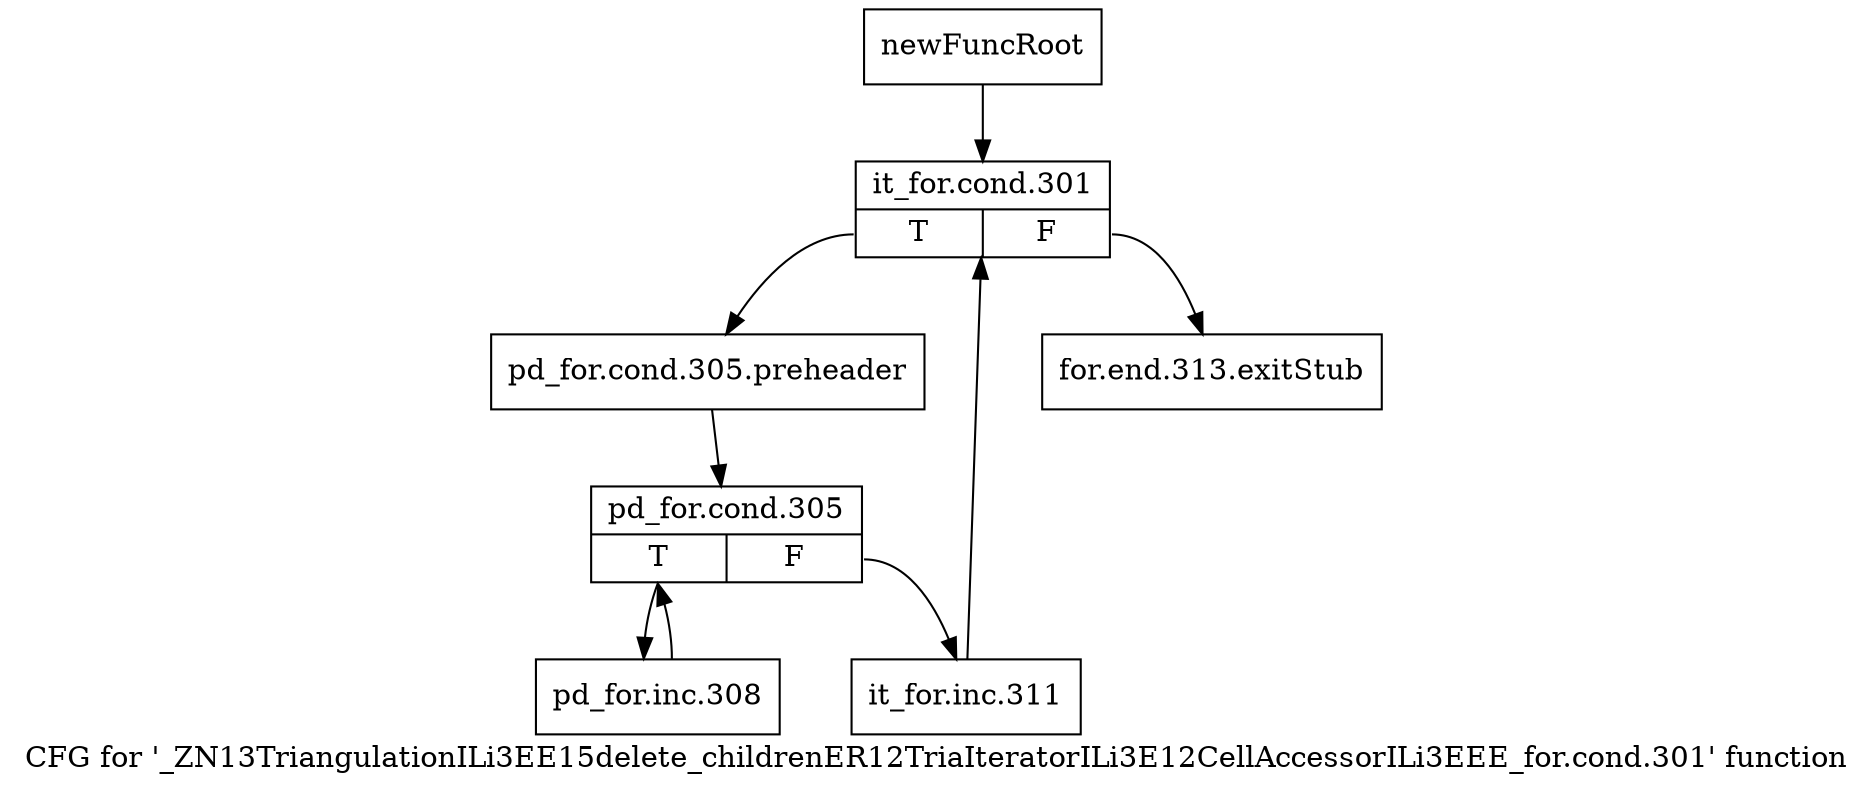 digraph "CFG for '_ZN13TriangulationILi3EE15delete_childrenER12TriaIteratorILi3E12CellAccessorILi3EEE_for.cond.301' function" {
	label="CFG for '_ZN13TriangulationILi3EE15delete_childrenER12TriaIteratorILi3E12CellAccessorILi3EEE_for.cond.301' function";

	Node0x9871800 [shape=record,label="{newFuncRoot}"];
	Node0x9871800 -> Node0x98718a0;
	Node0x9871850 [shape=record,label="{for.end.313.exitStub}"];
	Node0x98718a0 [shape=record,label="{it_for.cond.301|{<s0>T|<s1>F}}"];
	Node0x98718a0:s0 -> Node0x98718f0;
	Node0x98718a0:s1 -> Node0x9871850;
	Node0x98718f0 [shape=record,label="{pd_for.cond.305.preheader}"];
	Node0x98718f0 -> Node0x9871940;
	Node0x9871940 [shape=record,label="{pd_for.cond.305|{<s0>T|<s1>F}}"];
	Node0x9871940:s0 -> Node0x98719e0;
	Node0x9871940:s1 -> Node0x9871990;
	Node0x9871990 [shape=record,label="{it_for.inc.311}"];
	Node0x9871990 -> Node0x98718a0;
	Node0x98719e0 [shape=record,label="{pd_for.inc.308}"];
	Node0x98719e0 -> Node0x9871940;
}

